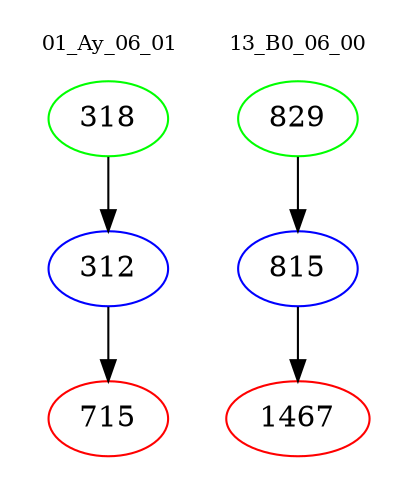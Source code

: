 digraph{
subgraph cluster_0 {
color = white
label = "01_Ay_06_01";
fontsize=10;
T0_318 [label="318", color="green"]
T0_318 -> T0_312 [color="black"]
T0_312 [label="312", color="blue"]
T0_312 -> T0_715 [color="black"]
T0_715 [label="715", color="red"]
}
subgraph cluster_1 {
color = white
label = "13_B0_06_00";
fontsize=10;
T1_829 [label="829", color="green"]
T1_829 -> T1_815 [color="black"]
T1_815 [label="815", color="blue"]
T1_815 -> T1_1467 [color="black"]
T1_1467 [label="1467", color="red"]
}
}
